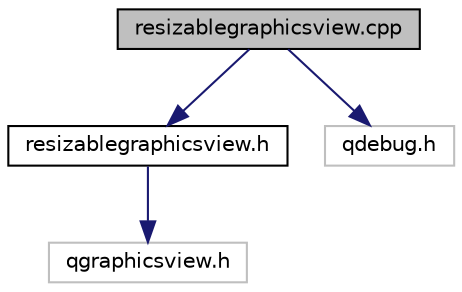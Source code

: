 digraph "resizablegraphicsview.cpp"
{
 // LATEX_PDF_SIZE
  edge [fontname="Helvetica",fontsize="10",labelfontname="Helvetica",labelfontsize="10"];
  node [fontname="Helvetica",fontsize="10",shape=record];
  Node1 [label="resizablegraphicsview.cpp",height=0.2,width=0.4,color="black", fillcolor="grey75", style="filled", fontcolor="black",tooltip="resizablegraphicsview.h implementation"];
  Node1 -> Node2 [color="midnightblue",fontsize="10",style="solid"];
  Node2 [label="resizablegraphicsview.h",height=0.2,width=0.4,color="black", fillcolor="white", style="filled",URL="$resizablegraphicsview_8h.html",tooltip="Graphic view impl to fit scene of any size."];
  Node2 -> Node3 [color="midnightblue",fontsize="10",style="solid"];
  Node3 [label="qgraphicsview.h",height=0.2,width=0.4,color="grey75", fillcolor="white", style="filled",tooltip=" "];
  Node1 -> Node4 [color="midnightblue",fontsize="10",style="solid"];
  Node4 [label="qdebug.h",height=0.2,width=0.4,color="grey75", fillcolor="white", style="filled",tooltip=" "];
}
